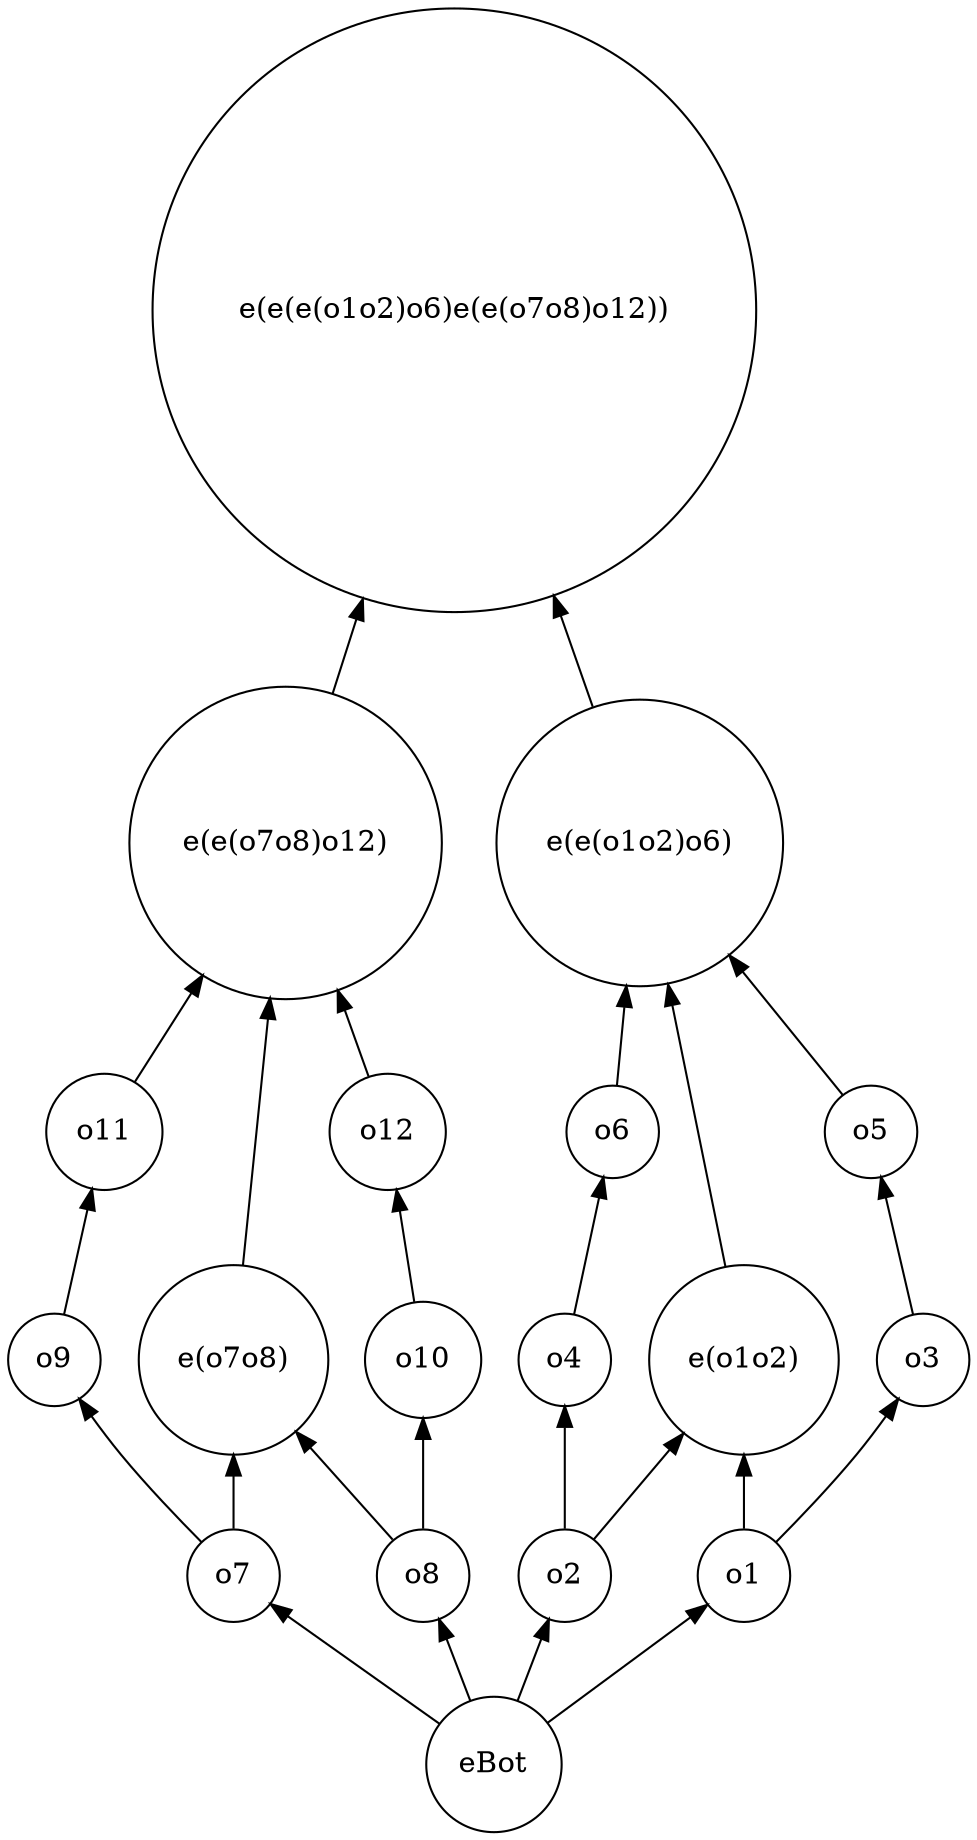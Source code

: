 strict digraph cla_v4 {
	rankdir=BT
	o4 [shape=circle]
	"e(e(e(o1o2)o6)e(e(o7o8)o12))" [shape=circle]
	o3 [shape=circle]
	o6 [shape=circle]
	"e(o1o2)" [shape=circle]
	eBot [shape=circle]
	o11 [shape=circle]
	o7 [shape=circle]
	o12 [shape=circle]
	o5 [shape=circle]
	"e(e(o1o2)o6)" [shape=circle]
	o10 [shape=circle]
	o2 [shape=circle]
	"e(e(o7o8)o12)" [shape=circle]
	o9 [shape=circle]
	o1 [shape=circle]
	o8 [shape=circle]
	"e(o7o8)" [shape=circle]
	o2 -> o4
	"e(e(o7o8)o12)" -> "e(e(e(o1o2)o6)e(e(o7o8)o12))"
	"e(e(o1o2)o6)" -> "e(e(e(o1o2)o6)e(e(o7o8)o12))"
	o1 -> o3
	o4 -> o6
	o2 -> "e(o1o2)"
	o1 -> "e(o1o2)"
	o9 -> o11
	eBot -> o7
	o10 -> o12
	o3 -> o5
	o5 -> "e(e(o1o2)o6)"
	"e(o1o2)" -> "e(e(o1o2)o6)"
	o6 -> "e(e(o1o2)o6)"
	o8 -> o10
	eBot -> o2
	o11 -> "e(e(o7o8)o12)"
	"e(o7o8)" -> "e(e(o7o8)o12)"
	o12 -> "e(e(o7o8)o12)"
	o7 -> o9
	eBot -> o1
	eBot -> o8
	o8 -> "e(o7o8)"
	o7 -> "e(o7o8)"
}
